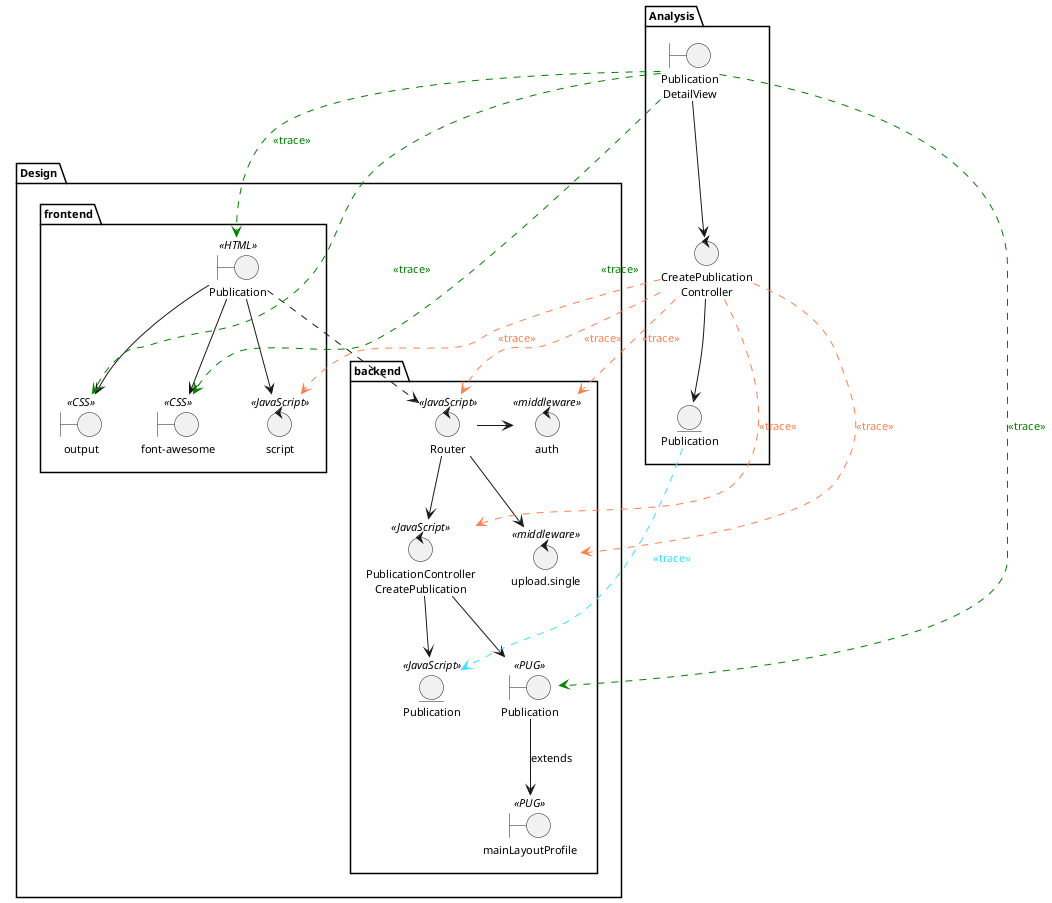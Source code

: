 @startuml
skinparam style strictuml
skinparam defaultTextAlignment center
skinparam defaultFontSize 11

package Analysis{
    boundary "Publication\nDetailView" as PublicationDetailViewAnalysis
    entity "Publication" as PublicationAnalysis
    control "CreatePublication\nController" as CreatePublicationControllerAnalysis

    PublicationDetailViewAnalysis --> CreatePublicationControllerAnalysis
    CreatePublicationControllerAnalysis --> PublicationAnalysis
}

package Design{
    package backend {
        boundary "Publication" as PublicationDetailView << PUG >>
        boundary "mainLayoutProfile" as mainLayoutProfileView << PUG >>
        control "PublicationController\nCreatePublication" as CreatePublicationController << JavaScript >>
        control Router << JavaScript >>
        control auth << middleware >>
        control "upload.single" as uploadSingle << middleware >>
        entity Publication << JavaScript >>
    }
    package frontend {
        boundary "Publication" as PublicationHtml << HTML >>
        boundary "output" as outputCss << CSS >>
        boundary "font-awesome" as fontCss << CSS >>
        control script << JavaScript >>
    }

    PublicationHtml ..> Router
    PublicationHtml -d-> outputCss
    PublicationHtml -d-> fontCss
    PublicationHtml -d-> script
    Router -> auth
    Router -d-> uploadSingle
    Router -d-> CreatePublicationController
    CreatePublicationController -d-> PublicationDetailView
    PublicationDetailView -d-> mainLayoutProfileView: extends
    CreatePublicationController -d-> Publication
}

'trace
PublicationDetailViewAnalysis .[#green].> PublicationHtml : <font color=green><<trace>></font>
PublicationDetailViewAnalysis .[#green].> outputCss : <font color=green><<trace>></font>
PublicationDetailViewAnalysis .[#green].> fontCss : <font color=green><<trace>></font>
PublicationDetailViewAnalysis .[#green].> PublicationDetailView : <font color=green><<trace>></font>

CreatePublicationControllerAnalysis .[#coral].> Router : <font color=coral><<trace>></font>
CreatePublicationControllerAnalysis .[#coral].> CreatePublicationController : <font color=coral><<trace>></font>
CreatePublicationControllerAnalysis .[#coral].> auth : <font color=coral><<trace>></font>
CreatePublicationControllerAnalysis .[#coral].> uploadSingle : <font color=coral><<trace>></font>
CreatePublicationControllerAnalysis .[#coral].> script : <font color=coral><<trace>></font>

PublicationAnalysis .[#3cdfff].> Publication : <font color=3cdfff><<trace>></font>

@enduml